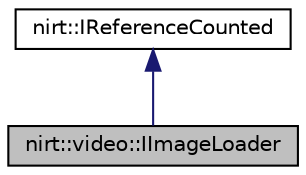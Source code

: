 digraph "nirt::video::IImageLoader"
{
 // LATEX_PDF_SIZE
  edge [fontname="Helvetica",fontsize="10",labelfontname="Helvetica",labelfontsize="10"];
  node [fontname="Helvetica",fontsize="10",shape=record];
  Node1 [label="nirt::video::IImageLoader",height=0.2,width=0.4,color="black", fillcolor="grey75", style="filled", fontcolor="black",tooltip="Class which is able to create a image from a file."];
  Node2 -> Node1 [dir="back",color="midnightblue",fontsize="10",style="solid",fontname="Helvetica"];
  Node2 [label="nirt::IReferenceCounted",height=0.2,width=0.4,color="black", fillcolor="white", style="filled",URL="$classnirt_1_1IReferenceCounted.html",tooltip="Base class of most objects of the Nirtcpp Engine."];
}
